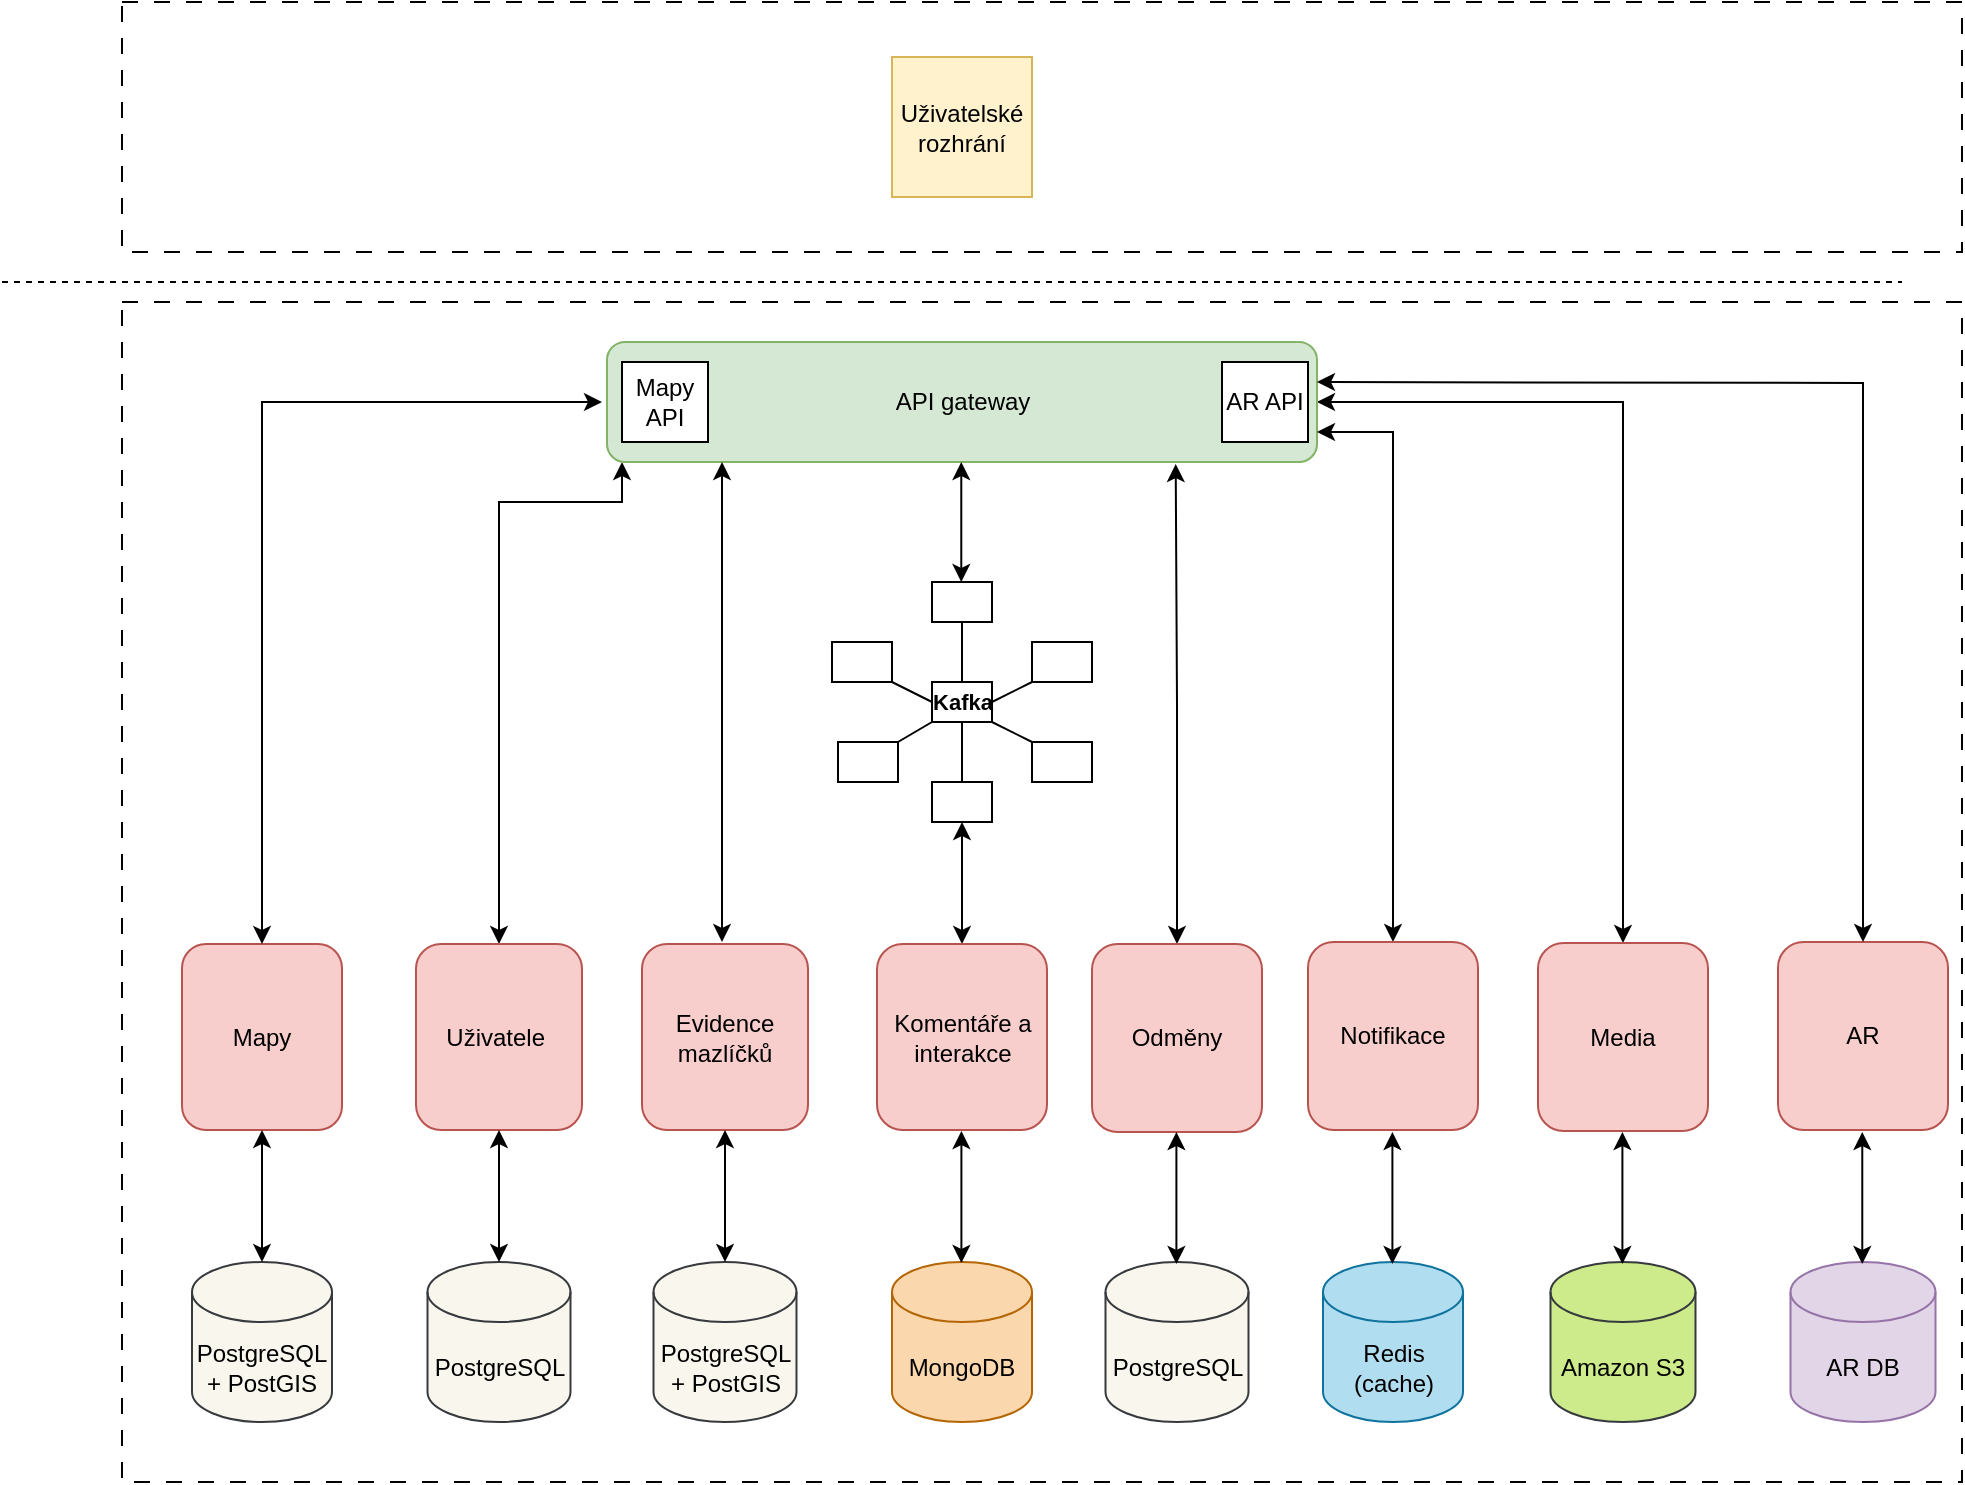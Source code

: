 <mxfile version="26.0.4">
  <diagram name="Stránka-1" id="6w_C0qUgp14n5Hlx0VVC">
    <mxGraphModel dx="1962" dy="2302" grid="1" gridSize="10" guides="1" tooltips="1" connect="1" arrows="1" fold="1" page="1" pageScale="1" pageWidth="827" pageHeight="1169" math="0" shadow="0">
      <root>
        <mxCell id="0" />
        <mxCell id="1" parent="0" />
        <mxCell id="bS0gyvRO7udtzvvs9rv7-1" value="" style="rounded=0;whiteSpace=wrap;html=1;fillColor=none;dashed=1;dashPattern=8 8;" vertex="1" parent="1">
          <mxGeometry x="60" y="-90" width="920" height="125" as="geometry" />
        </mxCell>
        <mxCell id="bS0gyvRO7udtzvvs9rv7-2" value="" style="endArrow=none;dashed=1;html=1;rounded=0;" edge="1" parent="1">
          <mxGeometry x="-0.01" width="50" height="50" relative="1" as="geometry">
            <mxPoint y="50" as="sourcePoint" />
            <mxPoint x="950" y="50" as="targetPoint" />
            <mxPoint as="offset" />
          </mxGeometry>
        </mxCell>
        <mxCell id="bS0gyvRO7udtzvvs9rv7-3" value="Uživatelské rozhrání" style="whiteSpace=wrap;html=1;aspect=fixed;fillColor=#fff2cc;strokeColor=#d6b656;" vertex="1" parent="1">
          <mxGeometry x="445" y="-62.5" width="70" height="70" as="geometry" />
        </mxCell>
        <mxCell id="bS0gyvRO7udtzvvs9rv7-4" style="edgeStyle=orthogonalEdgeStyle;rounded=0;orthogonalLoop=1;jettySize=auto;html=1;entryX=0.5;entryY=0;entryDx=0;entryDy=0;startArrow=classic;startFill=1;" edge="1" parent="1" source="bS0gyvRO7udtzvvs9rv7-6" target="bS0gyvRO7udtzvvs9rv7-22">
          <mxGeometry relative="1" as="geometry">
            <Array as="points">
              <mxPoint x="310" y="160" />
              <mxPoint x="249" y="160" />
            </Array>
          </mxGeometry>
        </mxCell>
        <mxCell id="bS0gyvRO7udtzvvs9rv7-5" style="edgeStyle=orthogonalEdgeStyle;rounded=0;orthogonalLoop=1;jettySize=auto;html=1;entryX=0.5;entryY=0;entryDx=0;entryDy=0;startArrow=classic;startFill=1;exitX=1;exitY=0.5;exitDx=0;exitDy=0;" edge="1" parent="1" source="bS0gyvRO7udtzvvs9rv7-6" target="bS0gyvRO7udtzvvs9rv7-29">
          <mxGeometry relative="1" as="geometry">
            <mxPoint x="748.0" y="140" as="sourcePoint" />
            <Array as="points">
              <mxPoint x="810" y="110" />
            </Array>
          </mxGeometry>
        </mxCell>
        <mxCell id="bS0gyvRO7udtzvvs9rv7-6" value="API gateway" style="rounded=1;whiteSpace=wrap;html=1;fillColor=#d5e8d4;strokeColor=#82b366;" vertex="1" parent="1">
          <mxGeometry x="302.5" y="80" width="355" height="60" as="geometry" />
        </mxCell>
        <mxCell id="bS0gyvRO7udtzvvs9rv7-7" value="" style="rounded=0;whiteSpace=wrap;html=1;" vertex="1" parent="1">
          <mxGeometry x="465" y="200" width="30" height="20" as="geometry" />
        </mxCell>
        <mxCell id="bS0gyvRO7udtzvvs9rv7-8" value="" style="rounded=0;whiteSpace=wrap;html=1;" vertex="1" parent="1">
          <mxGeometry x="515" y="230" width="30" height="20" as="geometry" />
        </mxCell>
        <mxCell id="bS0gyvRO7udtzvvs9rv7-9" value="" style="rounded=0;whiteSpace=wrap;html=1;" vertex="1" parent="1">
          <mxGeometry x="415" y="230" width="30" height="20" as="geometry" />
        </mxCell>
        <mxCell id="bS0gyvRO7udtzvvs9rv7-10" value="" style="rounded=0;whiteSpace=wrap;html=1;" vertex="1" parent="1">
          <mxGeometry x="515" y="280" width="30" height="20" as="geometry" />
        </mxCell>
        <mxCell id="bS0gyvRO7udtzvvs9rv7-11" style="edgeStyle=orthogonalEdgeStyle;rounded=0;orthogonalLoop=1;jettySize=auto;html=1;entryX=0.5;entryY=1;entryDx=0;entryDy=0;endArrow=none;endFill=0;" edge="1" parent="1" source="bS0gyvRO7udtzvvs9rv7-13" target="bS0gyvRO7udtzvvs9rv7-7">
          <mxGeometry relative="1" as="geometry" />
        </mxCell>
        <mxCell id="bS0gyvRO7udtzvvs9rv7-12" style="edgeStyle=orthogonalEdgeStyle;rounded=0;orthogonalLoop=1;jettySize=auto;html=1;entryX=0.5;entryY=0;entryDx=0;entryDy=0;endArrow=none;endFill=0;" edge="1" parent="1" source="bS0gyvRO7udtzvvs9rv7-13" target="bS0gyvRO7udtzvvs9rv7-16">
          <mxGeometry relative="1" as="geometry" />
        </mxCell>
        <mxCell id="bS0gyvRO7udtzvvs9rv7-13" value="" style="rounded=0;whiteSpace=wrap;html=1;" vertex="1" parent="1">
          <mxGeometry x="465" y="250" width="30" height="20" as="geometry" />
        </mxCell>
        <mxCell id="bS0gyvRO7udtzvvs9rv7-14" value="" style="rounded=0;whiteSpace=wrap;html=1;" vertex="1" parent="1">
          <mxGeometry x="418" y="280" width="30" height="20" as="geometry" />
        </mxCell>
        <mxCell id="bS0gyvRO7udtzvvs9rv7-15" style="edgeStyle=orthogonalEdgeStyle;rounded=0;orthogonalLoop=1;jettySize=auto;html=1;exitX=0.5;exitY=1;exitDx=0;exitDy=0;entryX=0.5;entryY=0;entryDx=0;entryDy=0;startArrow=classic;startFill=1;" edge="1" parent="1" source="bS0gyvRO7udtzvvs9rv7-16" target="bS0gyvRO7udtzvvs9rv7-23">
          <mxGeometry relative="1" as="geometry" />
        </mxCell>
        <mxCell id="bS0gyvRO7udtzvvs9rv7-16" value="" style="rounded=0;whiteSpace=wrap;html=1;" vertex="1" parent="1">
          <mxGeometry x="465" y="300" width="30" height="20" as="geometry" />
        </mxCell>
        <mxCell id="bS0gyvRO7udtzvvs9rv7-17" value="" style="endArrow=none;html=1;rounded=0;entryX=0;entryY=1;entryDx=0;entryDy=0;exitX=1;exitY=0.5;exitDx=0;exitDy=0;" edge="1" parent="1" source="bS0gyvRO7udtzvvs9rv7-13" target="bS0gyvRO7udtzvvs9rv7-8">
          <mxGeometry width="50" height="50" relative="1" as="geometry">
            <mxPoint x="500" y="285" as="sourcePoint" />
            <mxPoint x="550" y="235" as="targetPoint" />
          </mxGeometry>
        </mxCell>
        <mxCell id="bS0gyvRO7udtzvvs9rv7-18" value="" style="endArrow=none;html=1;rounded=0;entryX=0;entryY=0;entryDx=0;entryDy=0;exitX=1;exitY=1;exitDx=0;exitDy=0;" edge="1" parent="1" source="bS0gyvRO7udtzvvs9rv7-13" target="bS0gyvRO7udtzvvs9rv7-10">
          <mxGeometry width="50" height="50" relative="1" as="geometry">
            <mxPoint x="475" y="290" as="sourcePoint" />
            <mxPoint x="525" y="240" as="targetPoint" />
          </mxGeometry>
        </mxCell>
        <mxCell id="bS0gyvRO7udtzvvs9rv7-19" value="" style="endArrow=none;html=1;rounded=0;exitX=1;exitY=0;exitDx=0;exitDy=0;" edge="1" parent="1" source="bS0gyvRO7udtzvvs9rv7-14">
          <mxGeometry width="50" height="50" relative="1" as="geometry">
            <mxPoint x="415" y="320" as="sourcePoint" />
            <mxPoint x="465" y="270" as="targetPoint" />
          </mxGeometry>
        </mxCell>
        <mxCell id="bS0gyvRO7udtzvvs9rv7-20" value="" style="endArrow=none;html=1;rounded=0;exitX=1;exitY=1;exitDx=0;exitDy=0;entryX=0;entryY=0.5;entryDx=0;entryDy=0;" edge="1" parent="1" source="bS0gyvRO7udtzvvs9rv7-9" target="bS0gyvRO7udtzvvs9rv7-13">
          <mxGeometry width="50" height="50" relative="1" as="geometry">
            <mxPoint x="415" y="300" as="sourcePoint" />
            <mxPoint x="465" y="250" as="targetPoint" />
          </mxGeometry>
        </mxCell>
        <mxCell id="bS0gyvRO7udtzvvs9rv7-21" value="Mapy" style="rounded=1;whiteSpace=wrap;html=1;fillColor=#f8cecc;strokeColor=#b85450;" vertex="1" parent="1">
          <mxGeometry x="90" y="381" width="80" height="93" as="geometry" />
        </mxCell>
        <mxCell id="bS0gyvRO7udtzvvs9rv7-22" value="Uživatele&amp;nbsp;" style="rounded=1;whiteSpace=wrap;html=1;fillColor=#f8cecc;strokeColor=#b85450;" vertex="1" parent="1">
          <mxGeometry x="207" y="381" width="83" height="93" as="geometry" />
        </mxCell>
        <mxCell id="bS0gyvRO7udtzvvs9rv7-23" value="Komentáře a interakce" style="rounded=1;whiteSpace=wrap;html=1;fillColor=#f8cecc;strokeColor=#b85450;" vertex="1" parent="1">
          <mxGeometry x="437.5" y="381" width="85" height="93" as="geometry" />
        </mxCell>
        <mxCell id="bS0gyvRO7udtzvvs9rv7-24" value="&lt;font style=&quot;font-size: 11px;&quot;&gt;&lt;b&gt;Kafka&lt;/b&gt;&lt;/font&gt;" style="text;html=1;align=center;verticalAlign=middle;whiteSpace=wrap;rounded=0;" vertex="1" parent="1">
          <mxGeometry x="472.5" y="256.25" width="15" height="7.5" as="geometry" />
        </mxCell>
        <mxCell id="bS0gyvRO7udtzvvs9rv7-25" value="" style="endArrow=classic;startArrow=classic;html=1;rounded=0;exitX=0.75;exitY=0;exitDx=0;exitDy=0;" edge="1" parent="1">
          <mxGeometry width="50" height="50" relative="1" as="geometry">
            <mxPoint x="479.64" y="200" as="sourcePoint" />
            <mxPoint x="479.64" y="140" as="targetPoint" />
          </mxGeometry>
        </mxCell>
        <mxCell id="bS0gyvRO7udtzvvs9rv7-26" value="Evidence mazlíčků" style="rounded=1;whiteSpace=wrap;html=1;fillColor=#f8cecc;strokeColor=#b85450;" vertex="1" parent="1">
          <mxGeometry x="320" y="381" width="83" height="93" as="geometry" />
        </mxCell>
        <mxCell id="bS0gyvRO7udtzvvs9rv7-27" style="edgeStyle=orthogonalEdgeStyle;rounded=0;orthogonalLoop=1;jettySize=auto;html=1;entryX=1;entryY=0.75;entryDx=0;entryDy=0;startArrow=classic;startFill=1;" edge="1" parent="1" source="bS0gyvRO7udtzvvs9rv7-28" target="bS0gyvRO7udtzvvs9rv7-6">
          <mxGeometry relative="1" as="geometry" />
        </mxCell>
        <mxCell id="bS0gyvRO7udtzvvs9rv7-28" value="Notifikace" style="rounded=1;whiteSpace=wrap;html=1;fillColor=#f8cecc;strokeColor=#b85450;" vertex="1" parent="1">
          <mxGeometry x="653" y="380" width="85" height="94" as="geometry" />
        </mxCell>
        <mxCell id="bS0gyvRO7udtzvvs9rv7-29" value="Media" style="rounded=1;whiteSpace=wrap;html=1;fillColor=#f8cecc;strokeColor=#b85450;" vertex="1" parent="1">
          <mxGeometry x="768" y="380.5" width="85" height="94" as="geometry" />
        </mxCell>
        <mxCell id="bS0gyvRO7udtzvvs9rv7-30" value="AR" style="rounded=1;whiteSpace=wrap;html=1;fillColor=#f8cecc;strokeColor=#b85450;" vertex="1" parent="1">
          <mxGeometry x="888" y="380" width="85" height="94" as="geometry" />
        </mxCell>
        <mxCell id="bS0gyvRO7udtzvvs9rv7-31" style="rounded=0;orthogonalLoop=1;jettySize=auto;html=1;startArrow=classic;startFill=1;" edge="1" parent="1" target="bS0gyvRO7udtzvvs9rv7-21">
          <mxGeometry relative="1" as="geometry">
            <mxPoint x="300" y="110" as="sourcePoint" />
            <Array as="points">
              <mxPoint x="130" y="110" />
            </Array>
          </mxGeometry>
        </mxCell>
        <mxCell id="bS0gyvRO7udtzvvs9rv7-32" value="Mapy API" style="rounded=0;whiteSpace=wrap;html=1;" vertex="1" parent="1">
          <mxGeometry x="310" y="90" width="43" height="40" as="geometry" />
        </mxCell>
        <mxCell id="bS0gyvRO7udtzvvs9rv7-33" style="edgeStyle=orthogonalEdgeStyle;rounded=0;orthogonalLoop=1;jettySize=auto;html=1;entryX=0.5;entryY=0;entryDx=0;entryDy=0;startArrow=classic;startFill=1;" edge="1" parent="1" target="bS0gyvRO7udtzvvs9rv7-30">
          <mxGeometry relative="1" as="geometry">
            <mxPoint x="657.5" y="100" as="sourcePoint" />
            <mxPoint x="827" y="370" as="targetPoint" />
          </mxGeometry>
        </mxCell>
        <mxCell id="bS0gyvRO7udtzvvs9rv7-34" value="AR API" style="rounded=0;whiteSpace=wrap;html=1;" vertex="1" parent="1">
          <mxGeometry x="610" y="90" width="43" height="40" as="geometry" />
        </mxCell>
        <mxCell id="bS0gyvRO7udtzvvs9rv7-35" value="" style="endArrow=classic;startArrow=classic;html=1;rounded=0;entryX=0.162;entryY=1;entryDx=0;entryDy=0;entryPerimeter=0;" edge="1" parent="1" target="bS0gyvRO7udtzvvs9rv7-6">
          <mxGeometry width="50" height="50" relative="1" as="geometry">
            <mxPoint x="360" y="380" as="sourcePoint" />
            <mxPoint x="413" y="330" as="targetPoint" />
          </mxGeometry>
        </mxCell>
        <mxCell id="bS0gyvRO7udtzvvs9rv7-36" value="PostgreSQL + PostGIS" style="shape=cylinder3;whiteSpace=wrap;html=1;boundedLbl=1;backgroundOutline=1;size=15;fillColor=#f9f7ed;strokeColor=#36393d;" vertex="1" parent="1">
          <mxGeometry x="95" y="540" width="70" height="80" as="geometry" />
        </mxCell>
        <mxCell id="bS0gyvRO7udtzvvs9rv7-37" value="PostgreSQL + PostGIS" style="shape=cylinder3;whiteSpace=wrap;html=1;boundedLbl=1;backgroundOutline=1;size=15;fillColor=#f9f7ed;strokeColor=#36393d;" vertex="1" parent="1">
          <mxGeometry x="325.75" y="540" width="71.5" height="80" as="geometry" />
        </mxCell>
        <mxCell id="bS0gyvRO7udtzvvs9rv7-38" value="MongoDB" style="shape=cylinder3;whiteSpace=wrap;html=1;boundedLbl=1;backgroundOutline=1;size=15;fillColor=#fad7ac;strokeColor=#b46504;" vertex="1" parent="1">
          <mxGeometry x="445" y="540" width="70" height="80" as="geometry" />
        </mxCell>
        <mxCell id="bS0gyvRO7udtzvvs9rv7-39" value="Redis (cache)" style="shape=cylinder3;whiteSpace=wrap;html=1;boundedLbl=1;backgroundOutline=1;size=15;fillColor=#b1ddf0;strokeColor=#10739e;" vertex="1" parent="1">
          <mxGeometry x="660.5" y="540" width="70" height="80" as="geometry" />
        </mxCell>
        <mxCell id="bS0gyvRO7udtzvvs9rv7-40" value="Amazon S3" style="shape=cylinder3;whiteSpace=wrap;html=1;boundedLbl=1;backgroundOutline=1;size=15;fillColor=#cdeb8b;strokeColor=#36393d;" vertex="1" parent="1">
          <mxGeometry x="774.25" y="540" width="72.5" height="80" as="geometry" />
        </mxCell>
        <mxCell id="bS0gyvRO7udtzvvs9rv7-41" value="AR DB" style="shape=cylinder3;whiteSpace=wrap;html=1;boundedLbl=1;backgroundOutline=1;size=15;fillColor=#e1d5e7;strokeColor=#9673a6;" vertex="1" parent="1">
          <mxGeometry x="894.25" y="540" width="72.5" height="80" as="geometry" />
        </mxCell>
        <mxCell id="bS0gyvRO7udtzvvs9rv7-42" value="PostgreSQL" style="shape=cylinder3;whiteSpace=wrap;html=1;boundedLbl=1;backgroundOutline=1;size=15;fillColor=#f9f7ed;strokeColor=#36393d;" vertex="1" parent="1">
          <mxGeometry x="212.75" y="540" width="71.5" height="80" as="geometry" />
        </mxCell>
        <mxCell id="bS0gyvRO7udtzvvs9rv7-43" style="edgeStyle=orthogonalEdgeStyle;rounded=0;orthogonalLoop=1;jettySize=auto;html=1;entryX=0.801;entryY=1.017;entryDx=0;entryDy=0;entryPerimeter=0;startArrow=classic;startFill=1;" edge="1" parent="1" source="bS0gyvRO7udtzvvs9rv7-44" target="bS0gyvRO7udtzvvs9rv7-6">
          <mxGeometry relative="1" as="geometry">
            <mxPoint x="587.5" y="150" as="targetPoint" />
          </mxGeometry>
        </mxCell>
        <mxCell id="bS0gyvRO7udtzvvs9rv7-44" value="Odměny" style="rounded=1;whiteSpace=wrap;html=1;fillColor=#f8cecc;strokeColor=#b85450;" vertex="1" parent="1">
          <mxGeometry x="545" y="381" width="85" height="94" as="geometry" />
        </mxCell>
        <mxCell id="bS0gyvRO7udtzvvs9rv7-45" value="PostgreSQL" style="shape=cylinder3;whiteSpace=wrap;html=1;boundedLbl=1;backgroundOutline=1;size=15;fillColor=#f9f7ed;strokeColor=#36393d;" vertex="1" parent="1">
          <mxGeometry x="551.75" y="540" width="71.5" height="80" as="geometry" />
        </mxCell>
        <mxCell id="bS0gyvRO7udtzvvs9rv7-46" style="edgeStyle=orthogonalEdgeStyle;rounded=0;orthogonalLoop=1;jettySize=auto;html=1;entryX=0.5;entryY=0;entryDx=0;entryDy=0;entryPerimeter=0;startArrow=classic;startFill=1;" edge="1" parent="1" source="bS0gyvRO7udtzvvs9rv7-21" target="bS0gyvRO7udtzvvs9rv7-36">
          <mxGeometry relative="1" as="geometry" />
        </mxCell>
        <mxCell id="bS0gyvRO7udtzvvs9rv7-47" style="edgeStyle=orthogonalEdgeStyle;rounded=0;orthogonalLoop=1;jettySize=auto;html=1;entryX=0.5;entryY=0;entryDx=0;entryDy=0;entryPerimeter=0;startArrow=classic;startFill=1;" edge="1" parent="1" source="bS0gyvRO7udtzvvs9rv7-22" target="bS0gyvRO7udtzvvs9rv7-42">
          <mxGeometry relative="1" as="geometry" />
        </mxCell>
        <mxCell id="bS0gyvRO7udtzvvs9rv7-48" style="edgeStyle=orthogonalEdgeStyle;rounded=0;orthogonalLoop=1;jettySize=auto;html=1;entryX=0.5;entryY=0;entryDx=0;entryDy=0;entryPerimeter=0;startArrow=classic;startFill=1;" edge="1" parent="1" source="bS0gyvRO7udtzvvs9rv7-26" target="bS0gyvRO7udtzvvs9rv7-37">
          <mxGeometry relative="1" as="geometry" />
        </mxCell>
        <mxCell id="bS0gyvRO7udtzvvs9rv7-49" style="edgeStyle=orthogonalEdgeStyle;rounded=0;orthogonalLoop=1;jettySize=auto;html=1;entryX=0.5;entryY=0;entryDx=0;entryDy=0;entryPerimeter=0;startArrow=classic;startFill=1;" edge="1" parent="1">
          <mxGeometry relative="1" as="geometry">
            <mxPoint x="479.7" y="474.5" as="sourcePoint" />
            <mxPoint x="479.7" y="540.5" as="targetPoint" />
          </mxGeometry>
        </mxCell>
        <mxCell id="bS0gyvRO7udtzvvs9rv7-50" style="edgeStyle=orthogonalEdgeStyle;rounded=0;orthogonalLoop=1;jettySize=auto;html=1;entryX=0.5;entryY=0;entryDx=0;entryDy=0;entryPerimeter=0;startArrow=classic;startFill=1;" edge="1" parent="1">
          <mxGeometry relative="1" as="geometry">
            <mxPoint x="587.2" y="475" as="sourcePoint" />
            <mxPoint x="587.2" y="541" as="targetPoint" />
          </mxGeometry>
        </mxCell>
        <mxCell id="bS0gyvRO7udtzvvs9rv7-51" style="edgeStyle=orthogonalEdgeStyle;rounded=0;orthogonalLoop=1;jettySize=auto;html=1;entryX=0.5;entryY=0;entryDx=0;entryDy=0;entryPerimeter=0;startArrow=classic;startFill=1;" edge="1" parent="1">
          <mxGeometry relative="1" as="geometry">
            <mxPoint x="695.2" y="475" as="sourcePoint" />
            <mxPoint x="695.2" y="541" as="targetPoint" />
          </mxGeometry>
        </mxCell>
        <mxCell id="bS0gyvRO7udtzvvs9rv7-52" style="edgeStyle=orthogonalEdgeStyle;rounded=0;orthogonalLoop=1;jettySize=auto;html=1;entryX=0.5;entryY=0;entryDx=0;entryDy=0;entryPerimeter=0;startArrow=classic;startFill=1;" edge="1" parent="1">
          <mxGeometry relative="1" as="geometry">
            <mxPoint x="810.2" y="475" as="sourcePoint" />
            <mxPoint x="810.2" y="541" as="targetPoint" />
          </mxGeometry>
        </mxCell>
        <mxCell id="bS0gyvRO7udtzvvs9rv7-53" style="edgeStyle=orthogonalEdgeStyle;rounded=0;orthogonalLoop=1;jettySize=auto;html=1;entryX=0.5;entryY=0;entryDx=0;entryDy=0;entryPerimeter=0;startArrow=classic;startFill=1;" edge="1" parent="1">
          <mxGeometry relative="1" as="geometry">
            <mxPoint x="930.14" y="475" as="sourcePoint" />
            <mxPoint x="930.14" y="541" as="targetPoint" />
          </mxGeometry>
        </mxCell>
        <mxCell id="bS0gyvRO7udtzvvs9rv7-54" value="" style="rounded=0;whiteSpace=wrap;html=1;fillColor=none;dashed=1;dashPattern=8 8;" vertex="1" parent="1">
          <mxGeometry x="60" y="60" width="920" height="590" as="geometry" />
        </mxCell>
      </root>
    </mxGraphModel>
  </diagram>
</mxfile>
